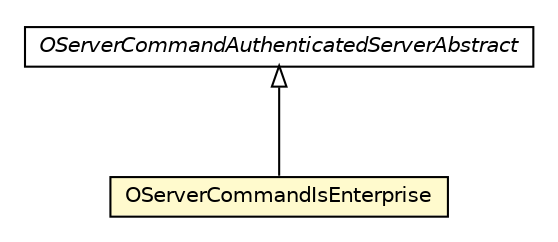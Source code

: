 #!/usr/local/bin/dot
#
# Class diagram 
# Generated by UMLGraph version R5_6-24-gf6e263 (http://www.umlgraph.org/)
#

digraph G {
	edge [fontname="Helvetica",fontsize=10,labelfontname="Helvetica",labelfontsize=10];
	node [fontname="Helvetica",fontsize=10,shape=plaintext];
	nodesep=0.25;
	ranksep=0.5;
	// com.orientechnologies.orient.server.network.protocol.http.command.get.OServerCommandIsEnterprise
	c3773375 [label=<<table title="com.orientechnologies.orient.server.network.protocol.http.command.get.OServerCommandIsEnterprise" border="0" cellborder="1" cellspacing="0" cellpadding="2" port="p" bgcolor="lemonChiffon" href="./OServerCommandIsEnterprise.html">
		<tr><td><table border="0" cellspacing="0" cellpadding="1">
<tr><td align="center" balign="center"> OServerCommandIsEnterprise </td></tr>
		</table></td></tr>
		</table>>, URL="./OServerCommandIsEnterprise.html", fontname="Helvetica", fontcolor="black", fontsize=10.0];
	// com.orientechnologies.orient.server.network.protocol.http.command.OServerCommandAuthenticatedServerAbstract
	c3773403 [label=<<table title="com.orientechnologies.orient.server.network.protocol.http.command.OServerCommandAuthenticatedServerAbstract" border="0" cellborder="1" cellspacing="0" cellpadding="2" port="p" href="../OServerCommandAuthenticatedServerAbstract.html">
		<tr><td><table border="0" cellspacing="0" cellpadding="1">
<tr><td align="center" balign="center"><font face="Helvetica-Oblique"> OServerCommandAuthenticatedServerAbstract </font></td></tr>
		</table></td></tr>
		</table>>, URL="../OServerCommandAuthenticatedServerAbstract.html", fontname="Helvetica", fontcolor="black", fontsize=10.0];
	//com.orientechnologies.orient.server.network.protocol.http.command.get.OServerCommandIsEnterprise extends com.orientechnologies.orient.server.network.protocol.http.command.OServerCommandAuthenticatedServerAbstract
	c3773403:p -> c3773375:p [dir=back,arrowtail=empty];
}

